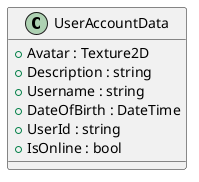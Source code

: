 @startuml
class UserAccountData {
    + Avatar : Texture2D
    + Description : string
    + Username : string
    + DateOfBirth : DateTime
    + UserId : string
    + IsOnline : bool
}
@enduml
